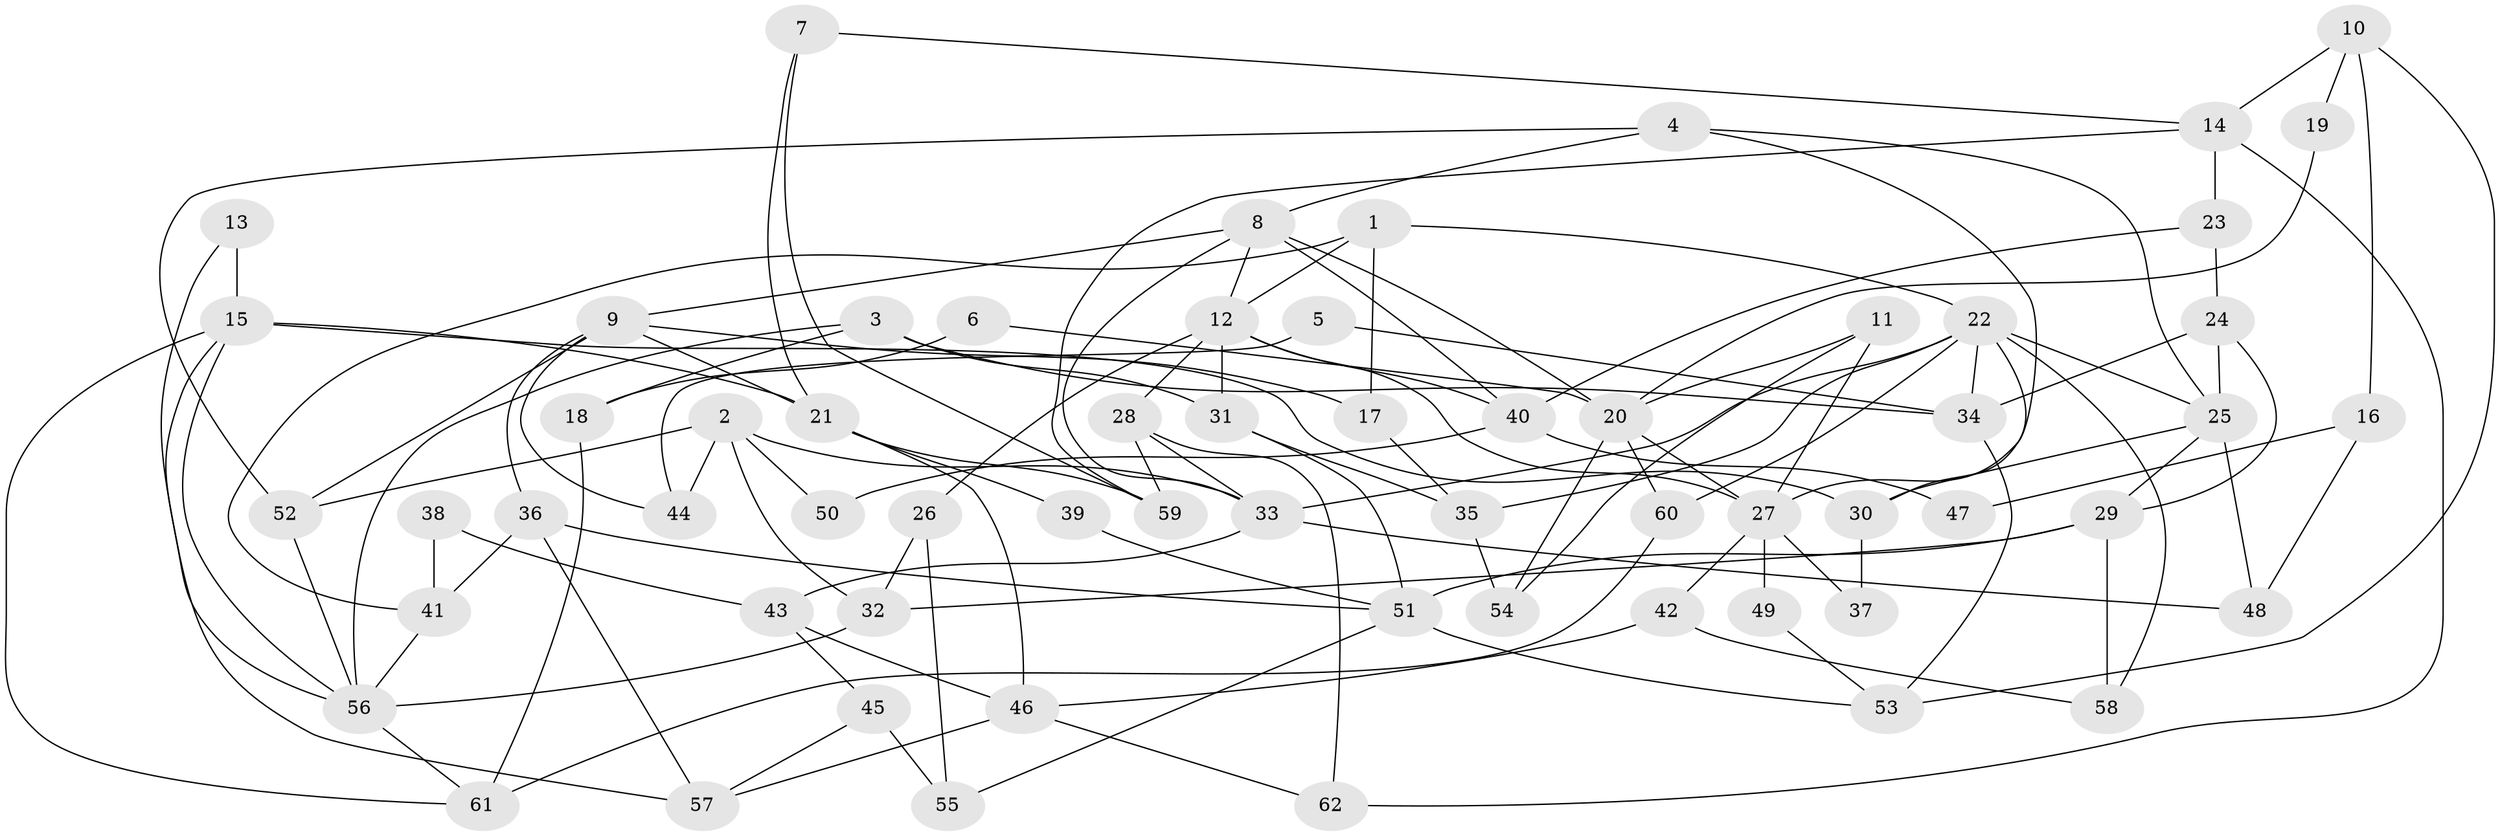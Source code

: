 // Generated by graph-tools (version 1.1) at 2025/36/03/09/25 02:36:17]
// undirected, 62 vertices, 124 edges
graph export_dot {
graph [start="1"]
  node [color=gray90,style=filled];
  1;
  2;
  3;
  4;
  5;
  6;
  7;
  8;
  9;
  10;
  11;
  12;
  13;
  14;
  15;
  16;
  17;
  18;
  19;
  20;
  21;
  22;
  23;
  24;
  25;
  26;
  27;
  28;
  29;
  30;
  31;
  32;
  33;
  34;
  35;
  36;
  37;
  38;
  39;
  40;
  41;
  42;
  43;
  44;
  45;
  46;
  47;
  48;
  49;
  50;
  51;
  52;
  53;
  54;
  55;
  56;
  57;
  58;
  59;
  60;
  61;
  62;
  1 -- 41;
  1 -- 12;
  1 -- 17;
  1 -- 22;
  2 -- 52;
  2 -- 33;
  2 -- 32;
  2 -- 44;
  2 -- 50;
  3 -- 34;
  3 -- 56;
  3 -- 18;
  3 -- 31;
  4 -- 8;
  4 -- 25;
  4 -- 27;
  4 -- 52;
  5 -- 34;
  5 -- 44;
  6 -- 20;
  6 -- 18;
  7 -- 14;
  7 -- 21;
  7 -- 59;
  8 -- 40;
  8 -- 9;
  8 -- 12;
  8 -- 20;
  8 -- 33;
  9 -- 17;
  9 -- 52;
  9 -- 21;
  9 -- 36;
  9 -- 44;
  10 -- 14;
  10 -- 53;
  10 -- 16;
  10 -- 19;
  11 -- 20;
  11 -- 27;
  11 -- 54;
  12 -- 31;
  12 -- 26;
  12 -- 27;
  12 -- 28;
  12 -- 40;
  13 -- 15;
  13 -- 56;
  14 -- 62;
  14 -- 59;
  14 -- 23;
  15 -- 21;
  15 -- 56;
  15 -- 30;
  15 -- 57;
  15 -- 61;
  16 -- 48;
  16 -- 47;
  17 -- 35;
  18 -- 61;
  19 -- 20;
  20 -- 27;
  20 -- 54;
  20 -- 60;
  21 -- 59;
  21 -- 39;
  21 -- 46;
  22 -- 58;
  22 -- 25;
  22 -- 30;
  22 -- 33;
  22 -- 34;
  22 -- 35;
  22 -- 60;
  23 -- 24;
  23 -- 40;
  24 -- 29;
  24 -- 25;
  24 -- 34;
  25 -- 30;
  25 -- 29;
  25 -- 48;
  26 -- 32;
  26 -- 55;
  27 -- 37;
  27 -- 42;
  27 -- 49;
  28 -- 33;
  28 -- 59;
  28 -- 62;
  29 -- 51;
  29 -- 32;
  29 -- 58;
  30 -- 37;
  31 -- 35;
  31 -- 51;
  32 -- 56;
  33 -- 43;
  33 -- 48;
  34 -- 53;
  35 -- 54;
  36 -- 57;
  36 -- 41;
  36 -- 51;
  38 -- 41;
  38 -- 43;
  39 -- 51;
  40 -- 47;
  40 -- 50;
  41 -- 56;
  42 -- 46;
  42 -- 58;
  43 -- 46;
  43 -- 45;
  45 -- 55;
  45 -- 57;
  46 -- 57;
  46 -- 62;
  49 -- 53;
  51 -- 53;
  51 -- 55;
  52 -- 56;
  56 -- 61;
  60 -- 61;
}
